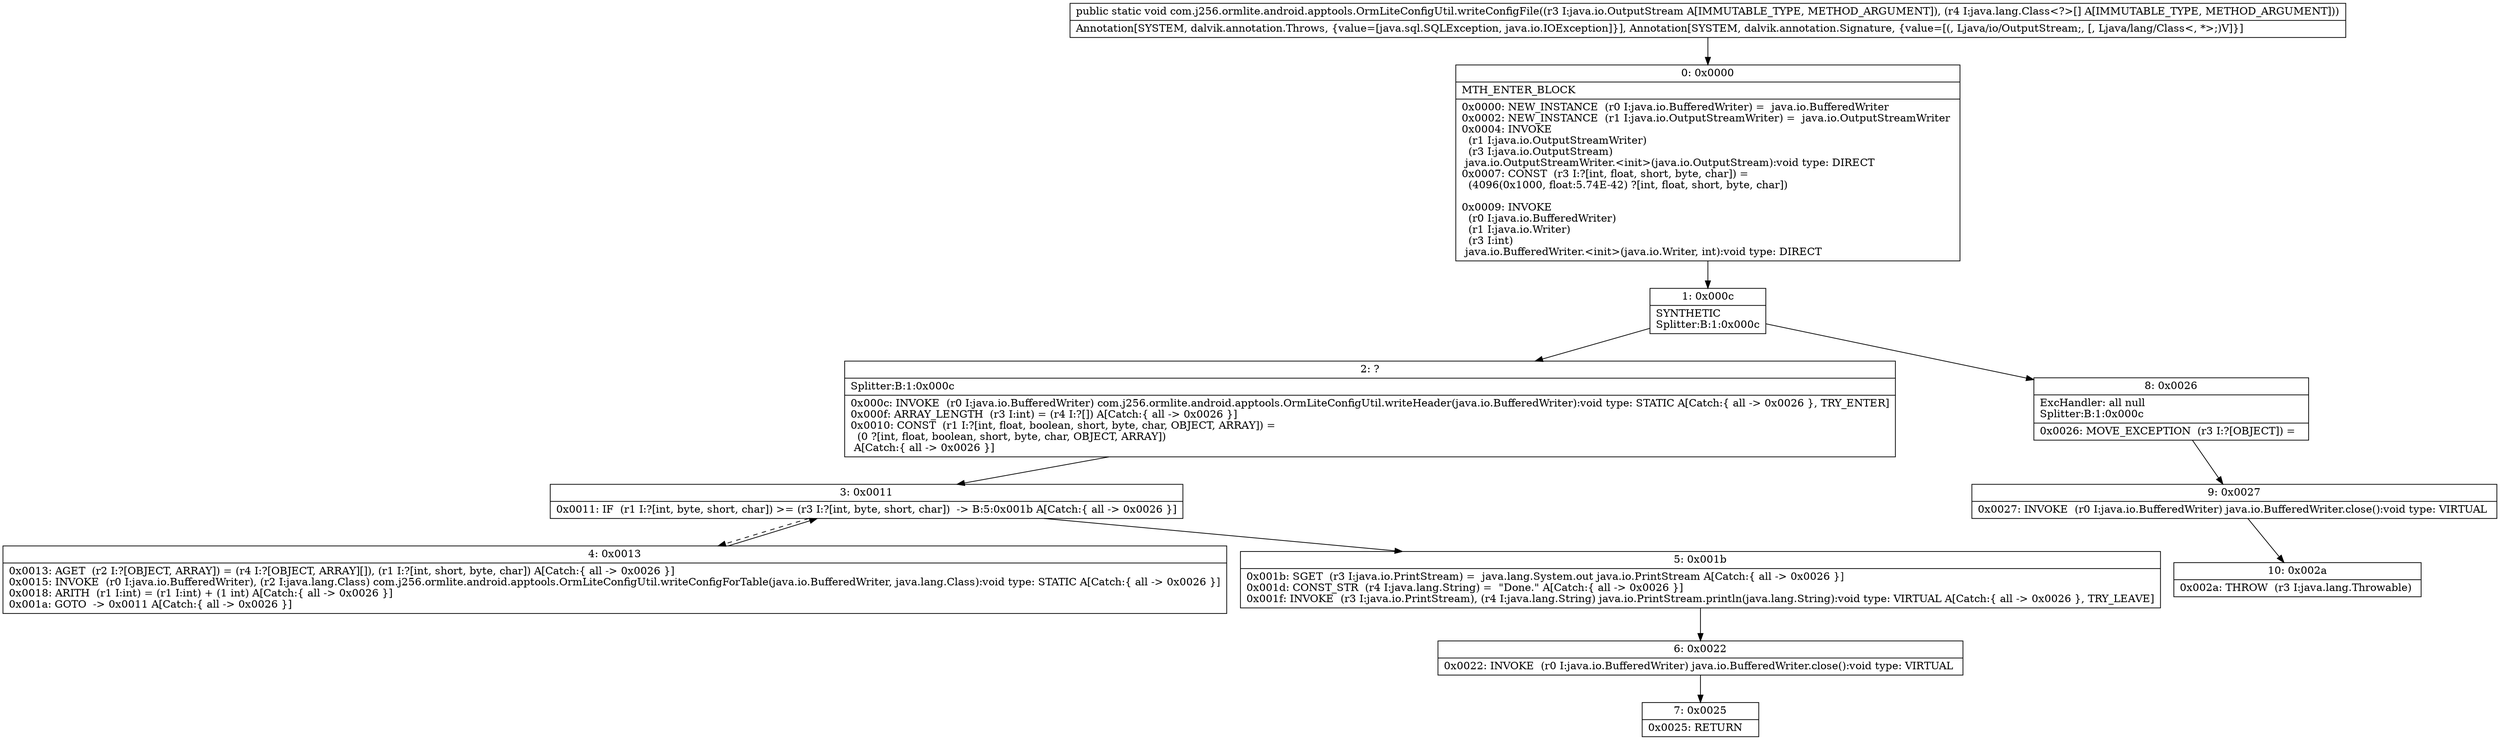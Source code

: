 digraph "CFG forcom.j256.ormlite.android.apptools.OrmLiteConfigUtil.writeConfigFile(Ljava\/io\/OutputStream;[Ljava\/lang\/Class;)V" {
Node_0 [shape=record,label="{0\:\ 0x0000|MTH_ENTER_BLOCK\l|0x0000: NEW_INSTANCE  (r0 I:java.io.BufferedWriter) =  java.io.BufferedWriter \l0x0002: NEW_INSTANCE  (r1 I:java.io.OutputStreamWriter) =  java.io.OutputStreamWriter \l0x0004: INVOKE  \l  (r1 I:java.io.OutputStreamWriter)\l  (r3 I:java.io.OutputStream)\l java.io.OutputStreamWriter.\<init\>(java.io.OutputStream):void type: DIRECT \l0x0007: CONST  (r3 I:?[int, float, short, byte, char]) = \l  (4096(0x1000, float:5.74E\-42) ?[int, float, short, byte, char])\l \l0x0009: INVOKE  \l  (r0 I:java.io.BufferedWriter)\l  (r1 I:java.io.Writer)\l  (r3 I:int)\l java.io.BufferedWriter.\<init\>(java.io.Writer, int):void type: DIRECT \l}"];
Node_1 [shape=record,label="{1\:\ 0x000c|SYNTHETIC\lSplitter:B:1:0x000c\l}"];
Node_2 [shape=record,label="{2\:\ ?|Splitter:B:1:0x000c\l|0x000c: INVOKE  (r0 I:java.io.BufferedWriter) com.j256.ormlite.android.apptools.OrmLiteConfigUtil.writeHeader(java.io.BufferedWriter):void type: STATIC A[Catch:\{ all \-\> 0x0026 \}, TRY_ENTER]\l0x000f: ARRAY_LENGTH  (r3 I:int) = (r4 I:?[]) A[Catch:\{ all \-\> 0x0026 \}]\l0x0010: CONST  (r1 I:?[int, float, boolean, short, byte, char, OBJECT, ARRAY]) = \l  (0 ?[int, float, boolean, short, byte, char, OBJECT, ARRAY])\l A[Catch:\{ all \-\> 0x0026 \}]\l}"];
Node_3 [shape=record,label="{3\:\ 0x0011|0x0011: IF  (r1 I:?[int, byte, short, char]) \>= (r3 I:?[int, byte, short, char])  \-\> B:5:0x001b A[Catch:\{ all \-\> 0x0026 \}]\l}"];
Node_4 [shape=record,label="{4\:\ 0x0013|0x0013: AGET  (r2 I:?[OBJECT, ARRAY]) = (r4 I:?[OBJECT, ARRAY][]), (r1 I:?[int, short, byte, char]) A[Catch:\{ all \-\> 0x0026 \}]\l0x0015: INVOKE  (r0 I:java.io.BufferedWriter), (r2 I:java.lang.Class) com.j256.ormlite.android.apptools.OrmLiteConfigUtil.writeConfigForTable(java.io.BufferedWriter, java.lang.Class):void type: STATIC A[Catch:\{ all \-\> 0x0026 \}]\l0x0018: ARITH  (r1 I:int) = (r1 I:int) + (1 int) A[Catch:\{ all \-\> 0x0026 \}]\l0x001a: GOTO  \-\> 0x0011 A[Catch:\{ all \-\> 0x0026 \}]\l}"];
Node_5 [shape=record,label="{5\:\ 0x001b|0x001b: SGET  (r3 I:java.io.PrintStream) =  java.lang.System.out java.io.PrintStream A[Catch:\{ all \-\> 0x0026 \}]\l0x001d: CONST_STR  (r4 I:java.lang.String) =  \"Done.\" A[Catch:\{ all \-\> 0x0026 \}]\l0x001f: INVOKE  (r3 I:java.io.PrintStream), (r4 I:java.lang.String) java.io.PrintStream.println(java.lang.String):void type: VIRTUAL A[Catch:\{ all \-\> 0x0026 \}, TRY_LEAVE]\l}"];
Node_6 [shape=record,label="{6\:\ 0x0022|0x0022: INVOKE  (r0 I:java.io.BufferedWriter) java.io.BufferedWriter.close():void type: VIRTUAL \l}"];
Node_7 [shape=record,label="{7\:\ 0x0025|0x0025: RETURN   \l}"];
Node_8 [shape=record,label="{8\:\ 0x0026|ExcHandler: all null\lSplitter:B:1:0x000c\l|0x0026: MOVE_EXCEPTION  (r3 I:?[OBJECT]) =  \l}"];
Node_9 [shape=record,label="{9\:\ 0x0027|0x0027: INVOKE  (r0 I:java.io.BufferedWriter) java.io.BufferedWriter.close():void type: VIRTUAL \l}"];
Node_10 [shape=record,label="{10\:\ 0x002a|0x002a: THROW  (r3 I:java.lang.Throwable) \l}"];
MethodNode[shape=record,label="{public static void com.j256.ormlite.android.apptools.OrmLiteConfigUtil.writeConfigFile((r3 I:java.io.OutputStream A[IMMUTABLE_TYPE, METHOD_ARGUMENT]), (r4 I:java.lang.Class\<?\>[] A[IMMUTABLE_TYPE, METHOD_ARGUMENT]))  | Annotation[SYSTEM, dalvik.annotation.Throws, \{value=[java.sql.SQLException, java.io.IOException]\}], Annotation[SYSTEM, dalvik.annotation.Signature, \{value=[(, Ljava\/io\/OutputStream;, [, Ljava\/lang\/Class\<, *\>;)V]\}]\l}"];
MethodNode -> Node_0;
Node_0 -> Node_1;
Node_1 -> Node_2;
Node_1 -> Node_8;
Node_2 -> Node_3;
Node_3 -> Node_4[style=dashed];
Node_3 -> Node_5;
Node_4 -> Node_3;
Node_5 -> Node_6;
Node_6 -> Node_7;
Node_8 -> Node_9;
Node_9 -> Node_10;
}

